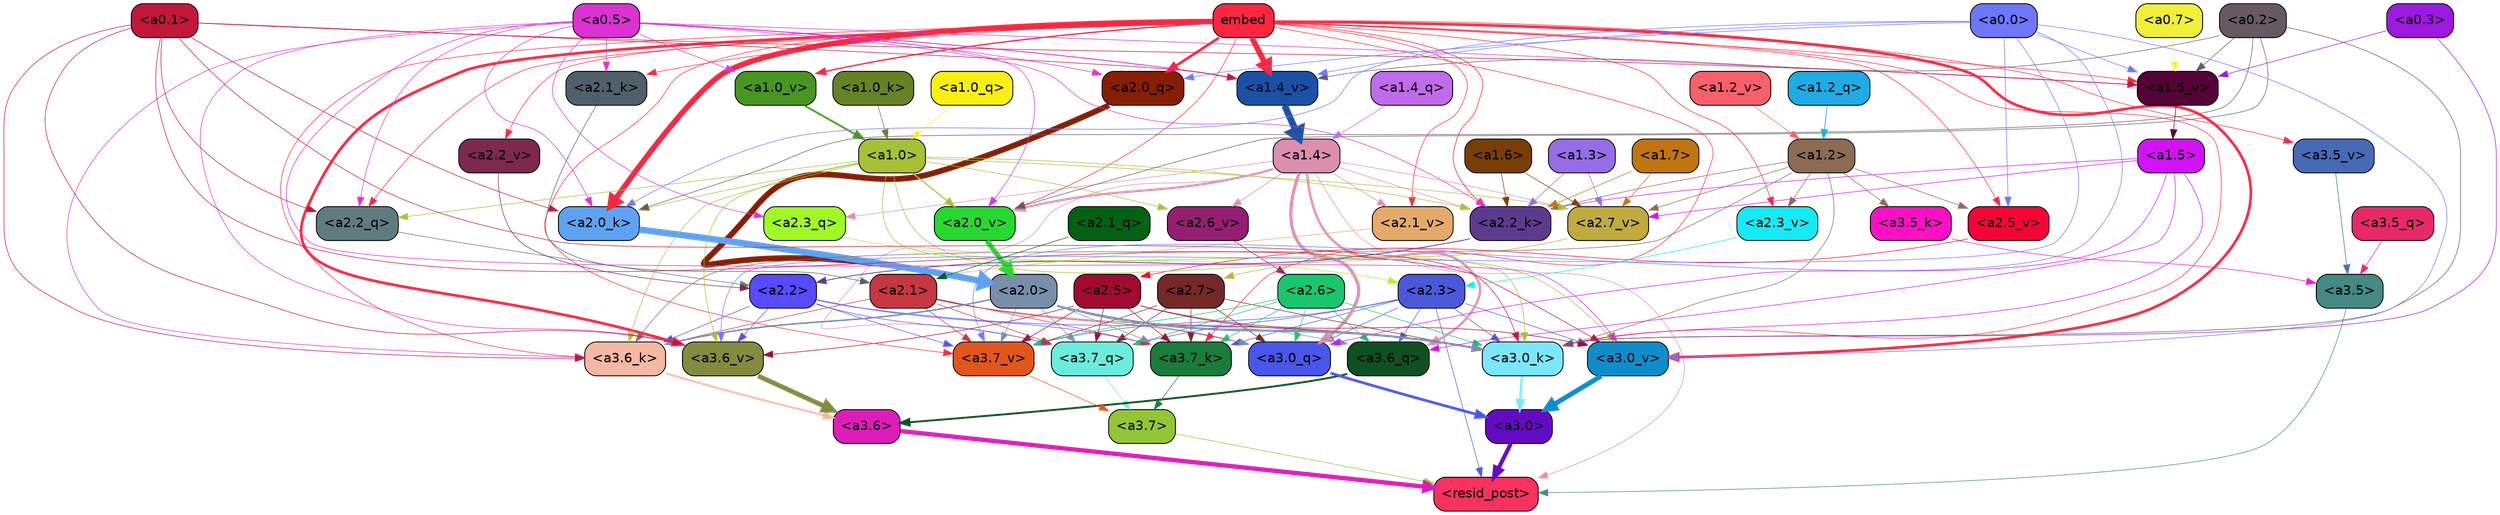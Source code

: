 strict digraph "" {
	graph [bgcolor=transparent,
		layout=dot,
		overlap=false,
		splines=true
	];
	"<a3.7>"	[color=black,
		fillcolor="#93c634",
		fontname=Helvetica,
		shape=box,
		style="filled, rounded"];
	"<resid_post>"	[color=black,
		fillcolor="#f8315f",
		fontname=Helvetica,
		shape=box,
		style="filled, rounded"];
	"<a3.7>" -> "<resid_post>"	[color="#93c634",
		penwidth=0.6];
	"<a3.6>"	[color=black,
		fillcolor="#df1cba",
		fontname=Helvetica,
		shape=box,
		style="filled, rounded"];
	"<a3.6>" -> "<resid_post>"	[color="#df1cba",
		penwidth=4.648244500160217];
	"<a3.5>"	[color=black,
		fillcolor="#448983",
		fontname=Helvetica,
		shape=box,
		style="filled, rounded"];
	"<a3.5>" -> "<resid_post>"	[color="#448983",
		penwidth=0.6];
	"<a3.0>"	[color=black,
		fillcolor="#630bc2",
		fontname=Helvetica,
		shape=box,
		style="filled, rounded"];
	"<a3.0>" -> "<resid_post>"	[color="#630bc2",
		penwidth=4.3288813829422];
	"<a2.3>"	[color=black,
		fillcolor="#4c58da",
		fontname=Helvetica,
		shape=box,
		style="filled, rounded"];
	"<a2.3>" -> "<resid_post>"	[color="#4c58da",
		penwidth=0.6];
	"<a3.7_q>"	[color=black,
		fillcolor="#6aeddd",
		fontname=Helvetica,
		shape=box,
		style="filled, rounded"];
	"<a2.3>" -> "<a3.7_q>"	[color="#4c58da",
		penwidth=0.6];
	"<a3.6_q>"	[color=black,
		fillcolor="#0f5023",
		fontname=Helvetica,
		shape=box,
		style="filled, rounded"];
	"<a2.3>" -> "<a3.6_q>"	[color="#4c58da",
		penwidth=0.6];
	"<a3.0_q>"	[color=black,
		fillcolor="#4956ea",
		fontname=Helvetica,
		shape=box,
		style="filled, rounded"];
	"<a2.3>" -> "<a3.0_q>"	[color="#4c58da",
		penwidth=0.6];
	"<a3.7_k>"	[color=black,
		fillcolor="#197c3c",
		fontname=Helvetica,
		shape=box,
		style="filled, rounded"];
	"<a2.3>" -> "<a3.7_k>"	[color="#4c58da",
		penwidth=0.6];
	"<a3.0_k>"	[color=black,
		fillcolor="#7be7fd",
		fontname=Helvetica,
		shape=box,
		style="filled, rounded"];
	"<a2.3>" -> "<a3.0_k>"	[color="#4c58da",
		penwidth=0.6];
	"<a3.7_v>"	[color=black,
		fillcolor="#e2561e",
		fontname=Helvetica,
		shape=box,
		style="filled, rounded"];
	"<a2.3>" -> "<a3.7_v>"	[color="#4c58da",
		penwidth=0.6];
	"<a3.0_v>"	[color=black,
		fillcolor="#0d8ecb",
		fontname=Helvetica,
		shape=box,
		style="filled, rounded"];
	"<a2.3>" -> "<a3.0_v>"	[color="#4c58da",
		penwidth=0.6];
	"<a1.4>"	[color=black,
		fillcolor="#dc8fae",
		fontname=Helvetica,
		shape=box,
		style="filled, rounded"];
	"<a1.4>" -> "<resid_post>"	[color="#dc8fae",
		penwidth=0.6];
	"<a1.4>" -> "<a3.7_q>"	[color="#dc8fae",
		penwidth=0.6];
	"<a1.4>" -> "<a3.6_q>"	[color="#dc8fae",
		penwidth=2.5397292599081993];
	"<a1.4>" -> "<a3.0_q>"	[color="#dc8fae",
		penwidth=3.3985572457313538];
	"<a2.3_q>"	[color=black,
		fillcolor="#a0f924",
		fontname=Helvetica,
		shape=box,
		style="filled, rounded"];
	"<a1.4>" -> "<a2.3_q>"	[color="#dc8fae",
		penwidth=0.6];
	"<a2.2_k>"	[color=black,
		fillcolor="#5e3a8f",
		fontname=Helvetica,
		shape=box,
		style="filled, rounded"];
	"<a1.4>" -> "<a2.2_k>"	[color="#dc8fae",
		penwidth=0.6];
	"<a2.7_v>"	[color=black,
		fillcolor="#bfac3c",
		fontname=Helvetica,
		shape=box,
		style="filled, rounded"];
	"<a1.4>" -> "<a2.7_v>"	[color="#dc8fae",
		penwidth=0.6];
	"<a2.6_v>"	[color=black,
		fillcolor="#951e71",
		fontname=Helvetica,
		shape=box,
		style="filled, rounded"];
	"<a1.4>" -> "<a2.6_v>"	[color="#dc8fae",
		penwidth=0.6];
	"<a2.1_v>"	[color=black,
		fillcolor="#e4ab68",
		fontname=Helvetica,
		shape=box,
		style="filled, rounded"];
	"<a1.4>" -> "<a2.1_v>"	[color="#dc8fae",
		penwidth=0.6];
	"<a2.0_v>"	[color=black,
		fillcolor="#26d930",
		fontname=Helvetica,
		shape=box,
		style="filled, rounded"];
	"<a1.4>" -> "<a2.0_v>"	[color="#dc8fae",
		penwidth=2.3308929204940796];
	"<a3.7_q>" -> "<a3.7>"	[color="#6aeddd",
		penwidth=0.6];
	"<a3.6_q>" -> "<a3.6>"	[color="#0f5023",
		penwidth=2.03758105635643];
	"<a3.5_q>"	[color=black,
		fillcolor="#e7296a",
		fontname=Helvetica,
		shape=box,
		style="filled, rounded"];
	"<a3.5_q>" -> "<a3.5>"	[color="#e7296a",
		penwidth=0.6];
	"<a3.0_q>" -> "<a3.0>"	[color="#4956ea",
		penwidth=2.8638100624084473];
	"<a3.7_k>" -> "<a3.7>"	[color="#197c3c",
		penwidth=0.6];
	"<a3.6_k>"	[color=black,
		fillcolor="#f4b8a3",
		fontname=Helvetica,
		shape=box,
		style="filled, rounded"];
	"<a3.6_k>" -> "<a3.6>"	[color="#f4b8a3",
		penwidth=2.174198240041733];
	"<a3.5_k>"	[color=black,
		fillcolor="#fc10c4",
		fontname=Helvetica,
		shape=box,
		style="filled, rounded"];
	"<a3.5_k>" -> "<a3.5>"	[color="#fc10c4",
		penwidth=0.6];
	"<a3.0_k>" -> "<a3.0>"	[color="#7be7fd",
		penwidth=2.6274144649505615];
	"<a3.7_v>" -> "<a3.7>"	[color="#e2561e",
		penwidth=0.6];
	"<a3.6_v>"	[color=black,
		fillcolor="#838c3e",
		fontname=Helvetica,
		shape=box,
		style="filled, rounded"];
	"<a3.6_v>" -> "<a3.6>"	[color="#838c3e",
		penwidth=5.002329230308533];
	"<a3.5_v>"	[color=black,
		fillcolor="#476ab6",
		fontname=Helvetica,
		shape=box,
		style="filled, rounded"];
	"<a3.5_v>" -> "<a3.5>"	[color="#476ab6",
		penwidth=0.6];
	"<a3.0_v>" -> "<a3.0>"	[color="#0d8ecb",
		penwidth=5.188832879066467];
	"<a2.7>"	[color=black,
		fillcolor="#742927",
		fontname=Helvetica,
		shape=box,
		style="filled, rounded"];
	"<a2.7>" -> "<a3.7_q>"	[color="#742927",
		penwidth=0.6];
	"<a2.7>" -> "<a3.0_q>"	[color="#742927",
		penwidth=0.6];
	"<a2.7>" -> "<a3.7_k>"	[color="#742927",
		penwidth=0.6];
	"<a2.7>" -> "<a3.0_k>"	[color="#742927",
		penwidth=0.6];
	"<a2.7>" -> "<a3.7_v>"	[color="#742927",
		penwidth=0.6];
	"<a2.6>"	[color=black,
		fillcolor="#18c66d",
		fontname=Helvetica,
		shape=box,
		style="filled, rounded"];
	"<a2.6>" -> "<a3.7_q>"	[color="#18c66d",
		penwidth=0.6];
	"<a2.6>" -> "<a3.6_q>"	[color="#18c66d",
		penwidth=0.6];
	"<a2.6>" -> "<a3.0_q>"	[color="#18c66d",
		penwidth=0.6];
	"<a2.6>" -> "<a3.7_k>"	[color="#18c66d",
		penwidth=0.6];
	"<a2.6>" -> "<a3.0_k>"	[color="#18c66d",
		penwidth=0.6];
	"<a2.6>" -> "<a3.7_v>"	[color="#18c66d",
		penwidth=0.6];
	"<a2.5>"	[color=black,
		fillcolor="#a20a30",
		fontname=Helvetica,
		shape=box,
		style="filled, rounded"];
	"<a2.5>" -> "<a3.7_q>"	[color="#a20a30",
		penwidth=0.6];
	"<a2.5>" -> "<a3.7_k>"	[color="#a20a30",
		penwidth=0.6];
	"<a2.5>" -> "<a3.0_k>"	[color="#a20a30",
		penwidth=0.6];
	"<a2.5>" -> "<a3.7_v>"	[color="#a20a30",
		penwidth=0.6];
	"<a2.5>" -> "<a3.6_v>"	[color="#a20a30",
		penwidth=0.6];
	"<a2.5>" -> "<a3.0_v>"	[color="#a20a30",
		penwidth=0.6];
	"<a2.2>"	[color=black,
		fillcolor="#564bff",
		fontname=Helvetica,
		shape=box,
		style="filled, rounded"];
	"<a2.2>" -> "<a3.7_q>"	[color="#564bff",
		penwidth=0.6];
	"<a2.2>" -> "<a3.7_k>"	[color="#564bff",
		penwidth=0.6];
	"<a2.2>" -> "<a3.6_k>"	[color="#564bff",
		penwidth=0.6];
	"<a2.2>" -> "<a3.0_k>"	[color="#564bff",
		penwidth=0.6];
	"<a2.2>" -> "<a3.7_v>"	[color="#564bff",
		penwidth=0.6];
	"<a2.2>" -> "<a3.6_v>"	[color="#564bff",
		penwidth=0.6];
	"<a2.1>"	[color=black,
		fillcolor="#c73741",
		fontname=Helvetica,
		shape=box,
		style="filled, rounded"];
	"<a2.1>" -> "<a3.7_q>"	[color="#c73741",
		penwidth=0.6];
	"<a2.1>" -> "<a3.0_q>"	[color="#c73741",
		penwidth=0.6];
	"<a2.1>" -> "<a3.7_k>"	[color="#c73741",
		penwidth=0.6];
	"<a2.1>" -> "<a3.6_k>"	[color="#c73741",
		penwidth=0.6];
	"<a2.1>" -> "<a3.0_k>"	[color="#c73741",
		penwidth=0.6];
	"<a2.1>" -> "<a3.7_v>"	[color="#c73741",
		penwidth=0.6];
	"<a2.0>"	[color=black,
		fillcolor="#798ea9",
		fontname=Helvetica,
		shape=box,
		style="filled, rounded"];
	"<a2.0>" -> "<a3.7_q>"	[color="#798ea9",
		penwidth=0.6];
	"<a2.0>" -> "<a3.6_q>"	[color="#798ea9",
		penwidth=0.6];
	"<a2.0>" -> "<a3.0_q>"	[color="#798ea9",
		penwidth=0.6];
	"<a2.0>" -> "<a3.7_k>"	[color="#798ea9",
		penwidth=0.6];
	"<a2.0>" -> "<a3.6_k>"	[color="#798ea9",
		penwidth=1.5717863738536835];
	"<a2.0>" -> "<a3.0_k>"	[color="#798ea9",
		penwidth=2.205150544643402];
	"<a2.0>" -> "<a3.7_v>"	[color="#798ea9",
		penwidth=0.6];
	"<a1.5>"	[color=black,
		fillcolor="#d311fd",
		fontname=Helvetica,
		shape=box,
		style="filled, rounded"];
	"<a1.5>" -> "<a3.6_q>"	[color="#d311fd",
		penwidth=0.6];
	"<a1.5>" -> "<a3.0_q>"	[color="#d311fd",
		penwidth=0.6];
	"<a1.5>" -> "<a3.0_k>"	[color="#d311fd",
		penwidth=0.6];
	"<a1.5>" -> "<a2.2_k>"	[color="#d311fd",
		penwidth=0.6];
	"<a1.5>" -> "<a2.7_v>"	[color="#d311fd",
		penwidth=0.6];
	embed	[color=black,
		fillcolor="#fc2640",
		fontname=Helvetica,
		shape=box,
		style="filled, rounded"];
	embed -> "<a3.7_k>"	[color="#fc2640",
		penwidth=0.6];
	embed -> "<a3.6_k>"	[color="#fc2640",
		penwidth=0.6];
	embed -> "<a3.0_k>"	[color="#fc2640",
		penwidth=0.6];
	embed -> "<a3.7_v>"	[color="#fc2640",
		penwidth=0.6];
	embed -> "<a3.6_v>"	[color="#fc2640",
		penwidth=2.882729172706604];
	embed -> "<a3.5_v>"	[color="#fc2640",
		penwidth=0.6];
	embed -> "<a3.0_v>"	[color="#fc2640",
		penwidth=2.812090039253235];
	"<a2.2_q>"	[color=black,
		fillcolor="#607b80",
		fontname=Helvetica,
		shape=box,
		style="filled, rounded"];
	embed -> "<a2.2_q>"	[color="#fc2640",
		penwidth=0.6];
	"<a2.0_q>"	[color=black,
		fillcolor="#871d02",
		fontname=Helvetica,
		shape=box,
		style="filled, rounded"];
	embed -> "<a2.0_q>"	[color="#fc2640",
		penwidth=2.773140072822571];
	embed -> "<a2.2_k>"	[color="#fc2640",
		penwidth=0.6694881916046143];
	"<a2.1_k>"	[color=black,
		fillcolor="#50606a",
		fontname=Helvetica,
		shape=box,
		style="filled, rounded"];
	embed -> "<a2.1_k>"	[color="#fc2640",
		penwidth=0.6];
	"<a2.0_k>"	[color=black,
		fillcolor="#5ea2f2",
		fontname=Helvetica,
		shape=box,
		style="filled, rounded"];
	embed -> "<a2.0_k>"	[color="#fc2640",
		penwidth=5.809704422950745];
	"<a2.5_v>"	[color=black,
		fillcolor="#f70435",
		fontname=Helvetica,
		shape=box,
		style="filled, rounded"];
	embed -> "<a2.5_v>"	[color="#fc2640",
		penwidth=0.6];
	"<a2.3_v>"	[color=black,
		fillcolor="#13ebf5",
		fontname=Helvetica,
		shape=box,
		style="filled, rounded"];
	embed -> "<a2.3_v>"	[color="#fc2640",
		penwidth=0.6];
	"<a2.2_v>"	[color=black,
		fillcolor="#7d294f",
		fontname=Helvetica,
		shape=box,
		style="filled, rounded"];
	embed -> "<a2.2_v>"	[color="#fc2640",
		penwidth=0.6];
	embed -> "<a2.1_v>"	[color="#fc2640",
		penwidth=0.6];
	embed -> "<a2.0_v>"	[color="#fc2640",
		penwidth=0.6];
	"<a1.5_v>"	[color=black,
		fillcolor="#550236",
		fontname=Helvetica,
		shape=box,
		style="filled, rounded"];
	embed -> "<a1.5_v>"	[color="#fc2640",
		penwidth=0.6];
	"<a1.4_v>"	[color=black,
		fillcolor="#1a51a7",
		fontname=Helvetica,
		shape=box,
		style="filled, rounded"];
	embed -> "<a1.4_v>"	[color="#fc2640",
		penwidth=5.930049657821655];
	"<a1.0_v>"	[color=black,
		fillcolor="#489622",
		fontname=Helvetica,
		shape=box,
		style="filled, rounded"];
	embed -> "<a1.0_v>"	[color="#fc2640",
		penwidth=1.3246397972106934];
	"<a1.2>"	[color=black,
		fillcolor="#8c6a54",
		fontname=Helvetica,
		shape=box,
		style="filled, rounded"];
	"<a1.2>" -> "<a3.6_k>"	[color="#8c6a54",
		penwidth=0.6];
	"<a1.2>" -> "<a3.5_k>"	[color="#8c6a54",
		penwidth=0.6];
	"<a1.2>" -> "<a3.0_k>"	[color="#8c6a54",
		penwidth=0.6];
	"<a1.2>" -> "<a2.2_k>"	[color="#8c6a54",
		penwidth=0.6];
	"<a1.2>" -> "<a2.7_v>"	[color="#8c6a54",
		penwidth=0.6];
	"<a1.2>" -> "<a2.5_v>"	[color="#8c6a54",
		penwidth=0.6];
	"<a1.2>" -> "<a2.3_v>"	[color="#8c6a54",
		penwidth=0.6];
	"<a1.0>"	[color=black,
		fillcolor="#a7c036",
		fontname=Helvetica,
		shape=box,
		style="filled, rounded"];
	"<a1.0>" -> "<a3.6_k>"	[color="#a7c036",
		penwidth=0.6];
	"<a1.0>" -> "<a3.0_k>"	[color="#a7c036",
		penwidth=0.6];
	"<a1.0>" -> "<a3.6_v>"	[color="#a7c036",
		penwidth=0.6];
	"<a1.0>" -> "<a3.0_v>"	[color="#a7c036",
		penwidth=0.6];
	"<a1.0>" -> "<a2.2_q>"	[color="#a7c036",
		penwidth=0.6];
	"<a1.0>" -> "<a2.2_k>"	[color="#a7c036",
		penwidth=0.6];
	"<a1.0>" -> "<a2.0_k>"	[color="#a7c036",
		penwidth=0.6];
	"<a1.0>" -> "<a2.7_v>"	[color="#a7c036",
		penwidth=0.6];
	"<a1.0>" -> "<a2.6_v>"	[color="#a7c036",
		penwidth=0.6];
	"<a1.0>" -> "<a2.0_v>"	[color="#a7c036",
		penwidth=1.2632839679718018];
	"<a0.5>"	[color=black,
		fillcolor="#db32d2",
		fontname=Helvetica,
		shape=box,
		style="filled, rounded"];
	"<a0.5>" -> "<a3.6_k>"	[color="#db32d2",
		penwidth=0.6];
	"<a0.5>" -> "<a3.6_v>"	[color="#db32d2",
		penwidth=0.6];
	"<a0.5>" -> "<a3.0_v>"	[color="#db32d2",
		penwidth=0.6281400918960571];
	"<a0.5>" -> "<a2.3_q>"	[color="#db32d2",
		penwidth=0.6];
	"<a0.5>" -> "<a2.2_q>"	[color="#db32d2",
		penwidth=0.6];
	"<a0.5>" -> "<a2.0_q>"	[color="#db32d2",
		penwidth=0.6];
	"<a0.5>" -> "<a2.2_k>"	[color="#db32d2",
		penwidth=0.6];
	"<a0.5>" -> "<a2.1_k>"	[color="#db32d2",
		penwidth=0.6];
	"<a0.5>" -> "<a2.0_k>"	[color="#db32d2",
		penwidth=0.6196913719177246];
	"<a0.5>" -> "<a2.0_v>"	[color="#db32d2",
		penwidth=0.6];
	"<a0.5>" -> "<a1.5_v>"	[color="#db32d2",
		penwidth=0.6];
	"<a0.5>" -> "<a1.4_v>"	[color="#db32d2",
		penwidth=0.9038386344909668];
	"<a0.5>" -> "<a1.0_v>"	[color="#db32d2",
		penwidth=0.6];
	"<a0.1>"	[color=black,
		fillcolor="#c1173b",
		fontname=Helvetica,
		shape=box,
		style="filled, rounded"];
	"<a0.1>" -> "<a3.6_k>"	[color="#c1173b",
		penwidth=0.6];
	"<a0.1>" -> "<a3.0_k>"	[color="#c1173b",
		penwidth=0.6];
	"<a0.1>" -> "<a3.6_v>"	[color="#c1173b",
		penwidth=0.6];
	"<a0.1>" -> "<a3.0_v>"	[color="#c1173b",
		penwidth=0.6];
	"<a0.1>" -> "<a2.2_q>"	[color="#c1173b",
		penwidth=0.6];
	"<a0.1>" -> "<a2.0_k>"	[color="#c1173b",
		penwidth=0.6];
	"<a0.1>" -> "<a1.5_v>"	[color="#c1173b",
		penwidth=0.6];
	"<a0.1>" -> "<a1.4_v>"	[color="#c1173b",
		penwidth=0.6];
	"<a0.3>"	[color=black,
		fillcolor="#9d18e0",
		fontname=Helvetica,
		shape=box,
		style="filled, rounded"];
	"<a0.3>" -> "<a3.0_k>"	[color="#9d18e0",
		penwidth=0.6];
	"<a0.3>" -> "<a1.5_v>"	[color="#9d18e0",
		penwidth=0.6];
	"<a0.2>"	[color=black,
		fillcolor="#675961",
		fontname=Helvetica,
		shape=box,
		style="filled, rounded"];
	"<a0.2>" -> "<a3.0_k>"	[color="#675961",
		penwidth=0.6];
	"<a0.2>" -> "<a2.0_k>"	[color="#675961",
		penwidth=0.6];
	"<a0.2>" -> "<a2.0_v>"	[color="#675961",
		penwidth=0.6];
	"<a0.2>" -> "<a1.5_v>"	[color="#675961",
		penwidth=0.6];
	"<a0.2>" -> "<a1.4_v>"	[color="#675961",
		penwidth=0.6];
	"<a0.0>"	[color=black,
		fillcolor="#6e76fc",
		fontname=Helvetica,
		shape=box,
		style="filled, rounded"];
	"<a0.0>" -> "<a3.7_v>"	[color="#6e76fc",
		penwidth=0.6];
	"<a0.0>" -> "<a3.6_v>"	[color="#6e76fc",
		penwidth=0.6];
	"<a0.0>" -> "<a3.0_v>"	[color="#6e76fc",
		penwidth=0.6];
	"<a0.0>" -> "<a2.0_q>"	[color="#6e76fc",
		penwidth=0.6];
	"<a0.0>" -> "<a2.0_k>"	[color="#6e76fc",
		penwidth=0.6];
	"<a0.0>" -> "<a2.5_v>"	[color="#6e76fc",
		penwidth=0.6];
	"<a0.0>" -> "<a1.5_v>"	[color="#6e76fc",
		penwidth=0.6];
	"<a0.0>" -> "<a1.4_v>"	[color="#6e76fc",
		penwidth=0.6];
	"<a2.3_q>" -> "<a2.3>"	[color="#a0f924",
		penwidth=0.6];
	"<a2.2_q>" -> "<a2.2>"	[color="#607b80",
		penwidth=0.6299107074737549];
	"<a2.1_q>"	[color=black,
		fillcolor="#026214",
		fontname=Helvetica,
		shape=box,
		style="filled, rounded"];
	"<a2.1_q>" -> "<a2.1>"	[color="#026214",
		penwidth=0.6];
	"<a2.0_q>" -> "<a2.0>"	[color="#871d02",
		penwidth=6.081655263900757];
	"<a2.2_k>" -> "<a2.2>"	[color="#5e3a8f",
		penwidth=0.8337457180023193];
	"<a2.1_k>" -> "<a2.1>"	[color="#50606a",
		penwidth=0.6];
	"<a2.0_k>" -> "<a2.0>"	[color="#5ea2f2",
		penwidth=6.795950889587402];
	"<a2.7_v>" -> "<a2.7>"	[color="#bfac3c",
		penwidth=0.6];
	"<a2.6_v>" -> "<a2.6>"	[color="#951e71",
		penwidth=0.6];
	"<a2.5_v>" -> "<a2.5>"	[color="#f70435",
		penwidth=0.6];
	"<a2.3_v>" -> "<a2.3>"	[color="#13ebf5",
		penwidth=0.6];
	"<a2.2_v>" -> "<a2.2>"	[color="#7d294f",
		penwidth=0.6];
	"<a2.1_v>" -> "<a2.1>"	[color="#e4ab68",
		penwidth=0.6];
	"<a2.0_v>" -> "<a2.0>"	[color="#26d930",
		penwidth=5.211444020271301];
	"<a1.7>"	[color=black,
		fillcolor="#c17410",
		fontname=Helvetica,
		shape=box,
		style="filled, rounded"];
	"<a1.7>" -> "<a2.2_k>"	[color="#c17410",
		penwidth=0.6];
	"<a1.7>" -> "<a2.7_v>"	[color="#c17410",
		penwidth=0.6];
	"<a1.6>"	[color=black,
		fillcolor="#783e06",
		fontname=Helvetica,
		shape=box,
		style="filled, rounded"];
	"<a1.6>" -> "<a2.2_k>"	[color="#783e06",
		penwidth=0.6];
	"<a1.6>" -> "<a2.7_v>"	[color="#783e06",
		penwidth=0.6];
	"<a1.3>"	[color=black,
		fillcolor="#956de6",
		fontname=Helvetica,
		shape=box,
		style="filled, rounded"];
	"<a1.3>" -> "<a2.2_k>"	[color="#956de6",
		penwidth=0.6];
	"<a1.3>" -> "<a2.7_v>"	[color="#956de6",
		penwidth=0.6];
	"<a1.4_q>"	[color=black,
		fillcolor="#c06aec",
		fontname=Helvetica,
		shape=box,
		style="filled, rounded"];
	"<a1.4_q>" -> "<a1.4>"	[color="#c06aec",
		penwidth=0.6];
	"<a1.2_q>"	[color=black,
		fillcolor="#1fabe5",
		fontname=Helvetica,
		shape=box,
		style="filled, rounded"];
	"<a1.2_q>" -> "<a1.2>"	[color="#1fabe5",
		penwidth=0.7635738849639893];
	"<a1.0_q>"	[color=black,
		fillcolor="#f9f012",
		fontname=Helvetica,
		shape=box,
		style="filled, rounded"];
	"<a1.0_q>" -> "<a1.0>"	[color="#f9f012",
		penwidth=0.6];
	"<a1.0_k>"	[color=black,
		fillcolor="#658225",
		fontname=Helvetica,
		shape=box,
		style="filled, rounded"];
	"<a1.0_k>" -> "<a1.0>"	[color="#658225",
		penwidth=0.6];
	"<a1.5_v>" -> "<a1.5>"	[color="#550236",
		penwidth=0.6];
	"<a1.4_v>" -> "<a1.4>"	[color="#1a51a7",
		penwidth=7.066803693771362];
	"<a1.2_v>"	[color=black,
		fillcolor="#fa6069",
		fontname=Helvetica,
		shape=box,
		style="filled, rounded"];
	"<a1.2_v>" -> "<a1.2>"	[color="#fa6069",
		penwidth=0.6];
	"<a1.0_v>" -> "<a1.0>"	[color="#489622",
		penwidth=1.970656156539917];
	"<a0.7>"	[color=black,
		fillcolor="#f0f038",
		fontname=Helvetica,
		shape=box,
		style="filled, rounded"];
	"<a0.7>" -> "<a1.5_v>"	[color="#f0f038",
		penwidth=0.6];
}
